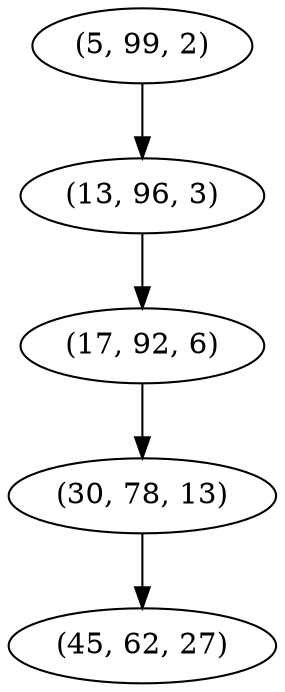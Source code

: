 digraph tree {
    "(5, 99, 2)";
    "(13, 96, 3)";
    "(17, 92, 6)";
    "(30, 78, 13)";
    "(45, 62, 27)";
    "(5, 99, 2)" -> "(13, 96, 3)";
    "(13, 96, 3)" -> "(17, 92, 6)";
    "(17, 92, 6)" -> "(30, 78, 13)";
    "(30, 78, 13)" -> "(45, 62, 27)";
}
